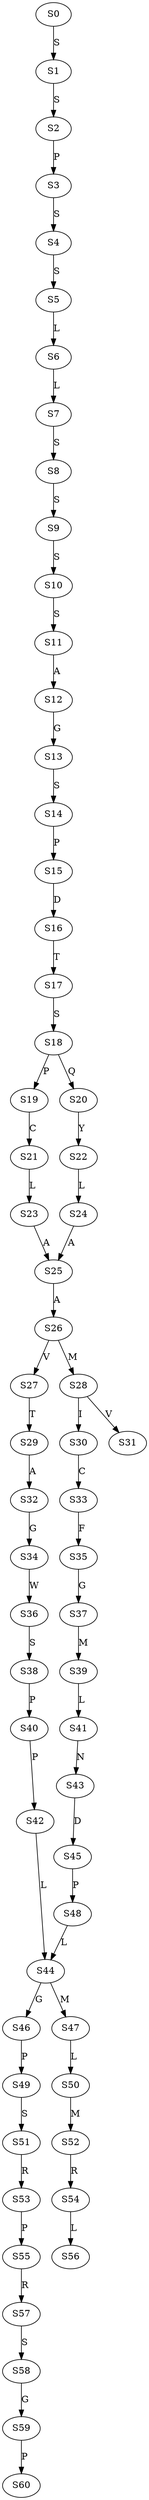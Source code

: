 strict digraph  {
	S0 -> S1 [ label = S ];
	S1 -> S2 [ label = S ];
	S2 -> S3 [ label = P ];
	S3 -> S4 [ label = S ];
	S4 -> S5 [ label = S ];
	S5 -> S6 [ label = L ];
	S6 -> S7 [ label = L ];
	S7 -> S8 [ label = S ];
	S8 -> S9 [ label = S ];
	S9 -> S10 [ label = S ];
	S10 -> S11 [ label = S ];
	S11 -> S12 [ label = A ];
	S12 -> S13 [ label = G ];
	S13 -> S14 [ label = S ];
	S14 -> S15 [ label = P ];
	S15 -> S16 [ label = D ];
	S16 -> S17 [ label = T ];
	S17 -> S18 [ label = S ];
	S18 -> S19 [ label = P ];
	S18 -> S20 [ label = Q ];
	S19 -> S21 [ label = C ];
	S20 -> S22 [ label = Y ];
	S21 -> S23 [ label = L ];
	S22 -> S24 [ label = L ];
	S23 -> S25 [ label = A ];
	S24 -> S25 [ label = A ];
	S25 -> S26 [ label = A ];
	S26 -> S27 [ label = V ];
	S26 -> S28 [ label = M ];
	S27 -> S29 [ label = T ];
	S28 -> S30 [ label = I ];
	S28 -> S31 [ label = V ];
	S29 -> S32 [ label = A ];
	S30 -> S33 [ label = C ];
	S32 -> S34 [ label = G ];
	S33 -> S35 [ label = F ];
	S34 -> S36 [ label = W ];
	S35 -> S37 [ label = G ];
	S36 -> S38 [ label = S ];
	S37 -> S39 [ label = M ];
	S38 -> S40 [ label = P ];
	S39 -> S41 [ label = L ];
	S40 -> S42 [ label = P ];
	S41 -> S43 [ label = N ];
	S42 -> S44 [ label = L ];
	S43 -> S45 [ label = D ];
	S44 -> S46 [ label = G ];
	S44 -> S47 [ label = M ];
	S45 -> S48 [ label = P ];
	S46 -> S49 [ label = P ];
	S47 -> S50 [ label = L ];
	S48 -> S44 [ label = L ];
	S49 -> S51 [ label = S ];
	S50 -> S52 [ label = M ];
	S51 -> S53 [ label = R ];
	S52 -> S54 [ label = R ];
	S53 -> S55 [ label = P ];
	S54 -> S56 [ label = L ];
	S55 -> S57 [ label = R ];
	S57 -> S58 [ label = S ];
	S58 -> S59 [ label = G ];
	S59 -> S60 [ label = P ];
}
